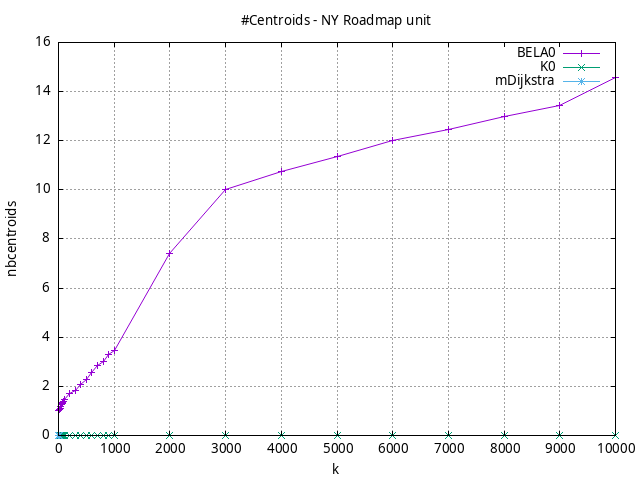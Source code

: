 #!/usr/bin/gnuplot
# -*- coding: utf-8 -*-
#
# results/roadmap/unit/NY/USA-road-d.NY.brute-force.nbcentroids.gnuplot
#
# Started on 01/09/2024 14:30:03
# Author: Carlos Linares López
set grid
set xlabel "k"
set ylabel "nbcentroids"

set title "#Centroids - NY Roadmap unit"

set terminal png enhanced font "Ariel,10"
set output 'USA-road-d.NY.brute-force.nbcentroids.png'

plot "-" title "BELA0"      with linesp, "-" title "K0"      with linesp, "-" title "mDijkstra"      with linesp

	1 1.0
	2 1.0
	3 1.0
	4 1.01
	5 1.02
	6 1.02
	7 1.03
	8 1.03
	9 1.04
	10 1.04
	20 1.07
	30 1.11
	40 1.19
	50 1.25
	60 1.26
	70 1.3
	80 1.34
	90 1.38
	100 1.45
	200 1.73
	300 1.85
	400 2.08
	500 2.3
	600 2.58
	700 2.84
	800 3.02
	900 3.3
	1000 3.48
	2000 7.39
	3000 10.01
	4000 10.75
	5000 11.36
	6000 12.01
	7000 12.47
	8000 12.99
	9000 13.45
	10000 14.59
end
	1 0.0
	2 0.0
	3 0.0
	4 0.0
	5 0.0
	6 0.0
	7 0.0
	8 0.0
	9 0.0
	10 0.0
	20 0.0
	30 0.0
	40 0.0
	50 0.0
	60 0.0
	70 0.0
	80 0.0
	90 0.0
	100 0.0
	200 0.0
	300 0.0
	400 0.0
	500 0.0
	600 0.0
	700 0.0
	800 0.0
	900 0.0
	1000 0.0
	2000 0.0
	3000 0.0
	4000 0.0
	5000 0.0
	6000 0.0
	7000 0.0
	8000 0.0
	9000 0.0
	10000 0.0
end
	1 0.0
	2 0.0
	3 0.0
	4 0.0
	5 0.0
	6 0.0
	7 0.0
	8 0.0
	9 0.0
	10 0.0
end
